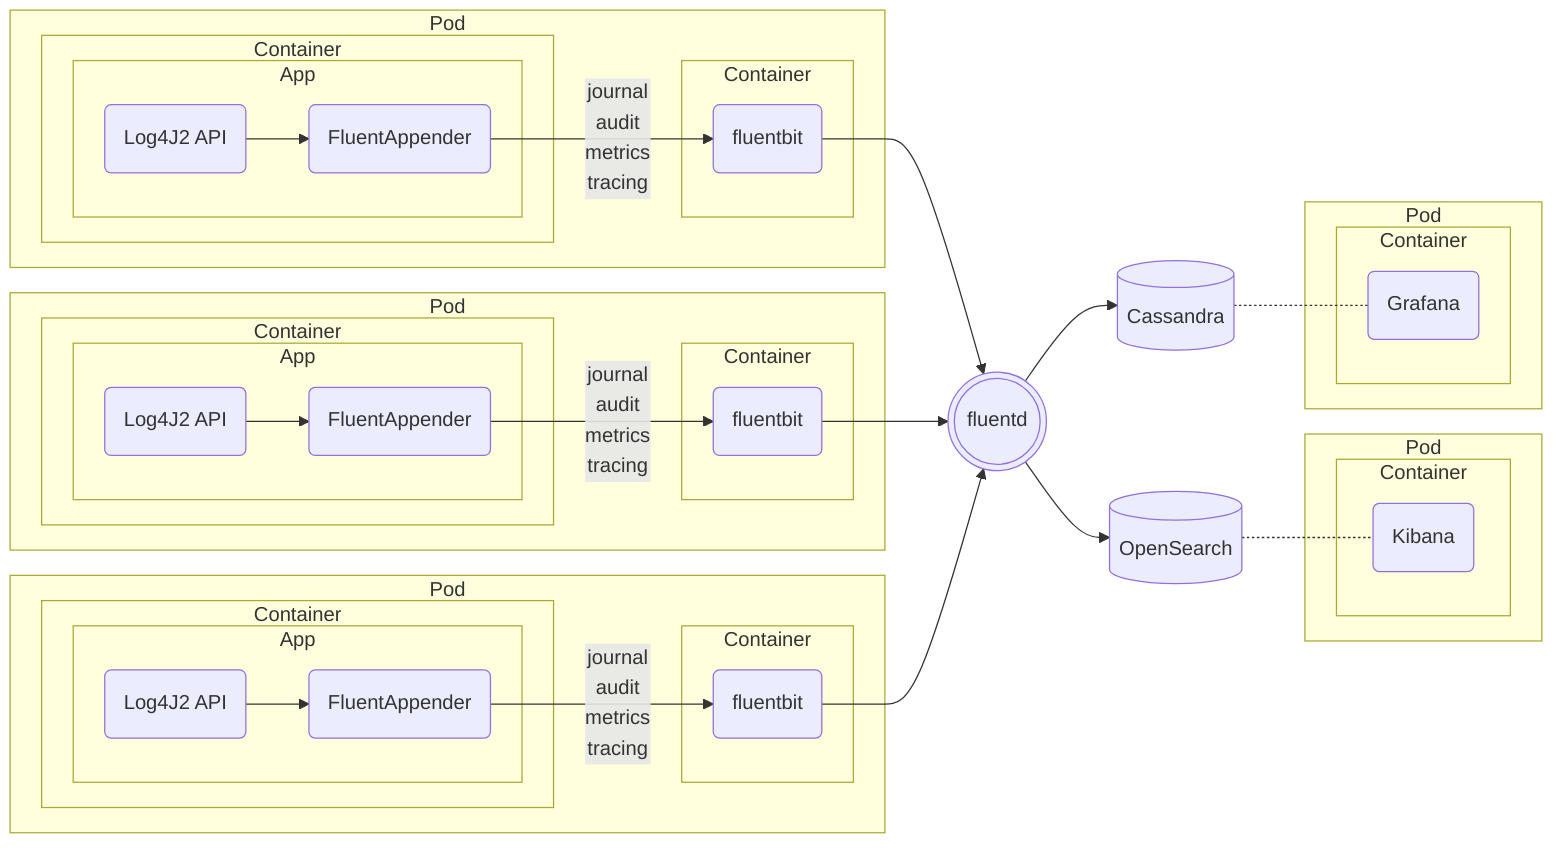 flowchart LR
  subgraph P1[Pod]
    subgraph C11[Container]
      subgraph B1[App]
        I1(Log4J2 API) --> A1(FluentAppender)
      end
    end
    subgraph C12[Container]
      A1 --> |journal<br/>audit<br/>metrics<br/>tracing| F1(fluentbit)
    end
  end
  subgraph P2[Pod]
    subgraph C21[Container]
      subgraph B2[App]
        I2(Log4J2 API) --> A2(FluentAppender)
      end
    end
    subgraph C22[Container]
      A2 --> |journal<br/>audit<br/>metrics<br/>tracing| F2(fluentbit)
    end
  end
  subgraph P3[Pod]
    subgraph C31[Container]
      subgraph B3[App]
        I3(Log4J2 API) --> A3(FluentAppender)
      end
    end
    subgraph C32[Container]
      A3 --> |journal<br/>audit<br/>metrics<br/>tracing| F3(fluentbit)
    end
  end
  F1 --> L(((fluentd)))
  F2 --> L
  F3 --> L
  L --> E1[(OpenSearch)]
  L --> E2[(Cassandra)]
  subgraph P4[Pod]
    subgraph C4[Container]
      K4(Kibana)
    end
  end
  subgraph P5[Pod]
    subgraph C5[Container]
      K5(Grafana)
    end
  end
  E1 -.- K4
  E2 -.- K5